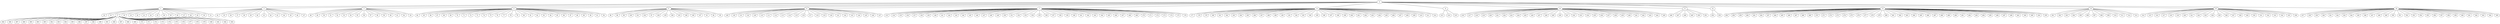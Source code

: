 
graph graphname {
    0 -- 1
0 -- 2
0 -- 3
0 -- 4
0 -- 5
0 -- 6
0 -- 7
0 -- 8
0 -- 9
0 -- 10
0 -- 11
0 -- 12
0 -- 13
0 -- 14
0 -- 15
0 -- 16
1 -- 32
1 -- 33
1 -- 17
1 -- 18
1 -- 19
1 -- 20
1 -- 21
1 -- 22
1 -- 23
1 -- 24
1 -- 25
1 -- 26
1 -- 27
1 -- 28
1 -- 29
1 -- 30
1 -- 31
2 -- 34
2 -- 35
2 -- 36
2 -- 37
2 -- 38
2 -- 39
2 -- 40
2 -- 41
2 -- 42
2 -- 43
2 -- 44
2 -- 45
2 -- 46
2 -- 47
3 -- 48
3 -- 49
3 -- 50
3 -- 51
3 -- 52
3 -- 53
3 -- 54
3 -- 55
3 -- 56
3 -- 57
3 -- 58
3 -- 59
3 -- 60
3 -- 61
3 -- 62
3 -- 63
4 -- 64
4 -- 65
4 -- 66
4 -- 67
4 -- 68
4 -- 69
4 -- 70
4 -- 71
4 -- 72
4 -- 73
4 -- 74
4 -- 75
4 -- 76
4 -- 77
4 -- 78
4 -- 79
4 -- 80
4 -- 81
4 -- 82
4 -- 83
4 -- 84
4 -- 85
4 -- 86
4 -- 87
4 -- 88
4 -- 89
4 -- 90
4 -- 91
4 -- 92
5 -- 96
5 -- 98
5 -- 99
5 -- 100
5 -- 101
5 -- 102
5 -- 97
5 -- 104
5 -- 105
5 -- 106
5 -- 103
5 -- 108
5 -- 109
5 -- 107
5 -- 93
5 -- 94
5 -- 95
6 -- 128
6 -- 130
6 -- 131
6 -- 132
6 -- 129
6 -- 110
6 -- 111
6 -- 112
6 -- 113
6 -- 114
6 -- 115
6 -- 116
6 -- 117
6 -- 118
6 -- 119
6 -- 120
6 -- 121
6 -- 122
6 -- 123
6 -- 124
6 -- 125
6 -- 126
6 -- 127
7 -- 133
7 -- 134
7 -- 135
7 -- 136
7 -- 137
7 -- 138
7 -- 139
7 -- 140
7 -- 141
7 -- 142
7 -- 143
7 -- 144
7 -- 145
7 -- 146
7 -- 147
7 -- 148
7 -- 149
7 -- 150
7 -- 151
7 -- 152
7 -- 153
7 -- 154
7 -- 155
7 -- 156
7 -- 157
7 -- 158
7 -- 159
7 -- 160
7 -- 161
7 -- 162
7 -- 163
7 -- 164
7 -- 165
7 -- 166
7 -- 167
7 -- 168
7 -- 169
7 -- 170
7 -- 171
7 -- 172
7 -- 173
7 -- 174
7 -- 175
7 -- 176
8 -- 177
8 -- 178
8 -- 179
8 -- 180
8 -- 181
8 -- 182
8 -- 183
8 -- 184
8 -- 185
8 -- 186
8 -- 187
8 -- 188
8 -- 189
8 -- 190
8 -- 191
8 -- 192
8 -- 193
8 -- 194
8 -- 195
8 -- 196
8 -- 197
8 -- 198
8 -- 199
8 -- 200
8 -- 201
8 -- 202
8 -- 203
8 -- 204
8 -- 205
8 -- 206
8 -- 207
8 -- 208
8 -- 209
8 -- 210
8 -- 211
8 -- 212
9 -- 213
9 -- 214
9 -- 215
10 -- 216
10 -- 217
10 -- 218
10 -- 219
10 -- 220
10 -- 221
10 -- 222
10 -- 223
10 -- 224
10 -- 225
10 -- 226
10 -- 227
10 -- 228
10 -- 229
10 -- 230
10 -- 231
10 -- 232
10 -- 233
10 -- 234
10 -- 235
10 -- 236
10 -- 237
10 -- 238
10 -- 239
10 -- 240
10 -- 241
10 -- 242
10 -- 243
10 -- 244
10 -- 245
11 -- 246
11 -- 247
11 -- 248
11 -- 249
11 -- 250
11 -- 251
12 -- 252
12 -- 253
13 -- 256
13 -- 258
13 -- 259
13 -- 260
13 -- 261
13 -- 262
13 -- 257
13 -- 264
13 -- 265
13 -- 266
13 -- 267
13 -- 268
13 -- 269
13 -- 270
13 -- 271
13 -- 272
13 -- 273
13 -- 274
13 -- 275
13 -- 276
13 -- 277
13 -- 278
13 -- 279
13 -- 280
13 -- 281
13 -- 282
13 -- 283
13 -- 284
13 -- 285
13 -- 286
13 -- 287
13 -- 288
13 -- 289
13 -- 290
13 -- 291
13 -- 292
13 -- 293
13 -- 294
13 -- 295
13 -- 296
13 -- 297
13 -- 298
13 -- 263
13 -- 300
13 -- 299
13 -- 254
13 -- 255
14 -- 301
14 -- 302
14 -- 303
14 -- 304
14 -- 305
14 -- 306
14 -- 307
14 -- 308
14 -- 309
14 -- 310
14 -- 311
14 -- 312
14 -- 313
15 -- 314
15 -- 315
15 -- 316
15 -- 317
15 -- 318
15 -- 319
15 -- 320
15 -- 321
15 -- 322
15 -- 323
15 -- 324
15 -- 325
15 -- 326
15 -- 327
15 -- 328
15 -- 329
15 -- 330
15 -- 331
15 -- 332
15 -- 333
15 -- 334
15 -- 335
15 -- 336
16 -- 337
16 -- 338
16 -- 339
16 -- 340
16 -- 341
16 -- 342
16 -- 343
16 -- 344
16 -- 345
16 -- 346
16 -- 347
16 -- 348
16 -- 349
16 -- 350
16 -- 351
16 -- 352
16 -- 353
16 -- 354
16 -- 355
16 -- 356
16 -- 357
16 -- 358
16 -- 359
16 -- 360
16 -- 361
16 -- 362
16 -- 363
16 -- 364
16 -- 365
17 -- 384
17 -- 386
17 -- 387
17 -- 388
17 -- 389
17 -- 390
17 -- 385
17 -- 392
17 -- 393
17 -- 394
17 -- 395
17 -- 396
17 -- 397
17 -- 398
17 -- 399
17 -- 391
17 -- 366
17 -- 367
17 -- 368
17 -- 369
17 -- 370
17 -- 371
17 -- 372
17 -- 373
17 -- 374
17 -- 375
17 -- 376
17 -- 377
17 -- 378
17 -- 379
17 -- 380
17 -- 381
17 -- 382
17 -- 383

}
